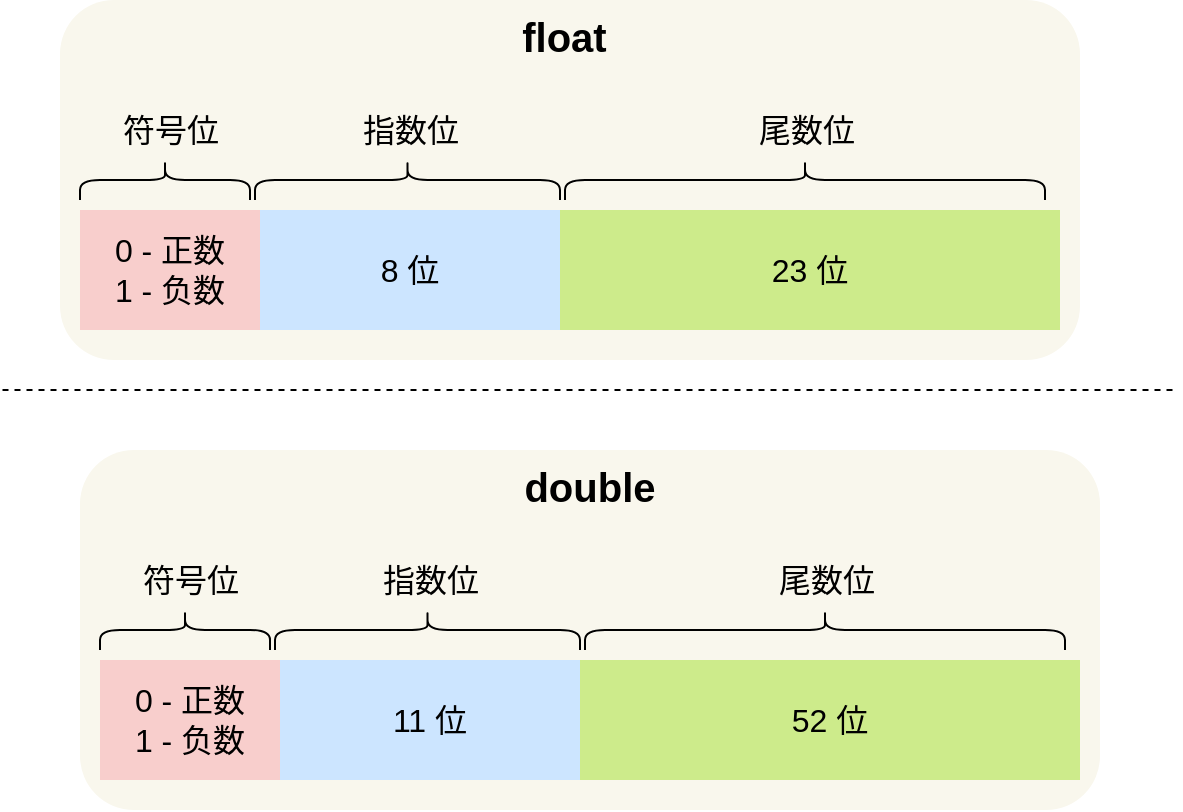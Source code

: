 <mxfile version="13.10.6" type="github">
  <diagram id="jOrecIeyi7dfDyRyTcjo" name="第 1 页">
    <mxGraphModel dx="1102" dy="582" grid="1" gridSize="10" guides="1" tooltips="1" connect="1" arrows="1" fold="1" page="1" pageScale="1" pageWidth="827" pageHeight="1169" math="0" shadow="0">
      <root>
        <mxCell id="0" />
        <mxCell id="1" parent="0" />
        <mxCell id="JWH3xMkIjFkR5F-2v42N-13" value="float&amp;nbsp;" style="rounded=1;whiteSpace=wrap;html=1;labelBackgroundColor=none;strokeWidth=1;fontSize=20;fillColor=#f9f7ed;strokeColor=none;verticalAlign=top;fontStyle=1" parent="1" vertex="1">
          <mxGeometry x="110" y="165" width="510" height="180" as="geometry" />
        </mxCell>
        <mxCell id="JWH3xMkIjFkR5F-2v42N-1" value="0 - 正数&lt;br style=&quot;font-size: 16px;&quot;&gt;1 - 负数" style="rounded=0;whiteSpace=wrap;html=1;fontSize=16;fillColor=#f8cecc;strokeColor=none;" parent="1" vertex="1">
          <mxGeometry x="120" y="270" width="90" height="60" as="geometry" />
        </mxCell>
        <mxCell id="JWH3xMkIjFkR5F-2v42N-2" value="8 位" style="rounded=0;whiteSpace=wrap;html=1;fontSize=16;fillColor=#cce5ff;strokeColor=none;" parent="1" vertex="1">
          <mxGeometry x="210" y="270" width="150" height="60" as="geometry" />
        </mxCell>
        <mxCell id="JWH3xMkIjFkR5F-2v42N-3" value="符号位" style="text;html=1;align=center;verticalAlign=middle;resizable=0;points=[];autosize=1;fontSize=16;" parent="1" vertex="1">
          <mxGeometry x="135" y="220" width="60" height="20" as="geometry" />
        </mxCell>
        <mxCell id="JWH3xMkIjFkR5F-2v42N-4" value="" style="shape=curlyBracket;whiteSpace=wrap;html=1;rounded=1;fontSize=16;rotation=90;" parent="1" vertex="1">
          <mxGeometry x="152.5" y="212.5" width="20" height="85" as="geometry" />
        </mxCell>
        <mxCell id="JWH3xMkIjFkR5F-2v42N-6" value="23 位" style="rounded=0;whiteSpace=wrap;html=1;fontSize=16;fillColor=#cdeb8b;strokeColor=none;" parent="1" vertex="1">
          <mxGeometry x="360" y="270" width="250" height="60" as="geometry" />
        </mxCell>
        <mxCell id="JWH3xMkIjFkR5F-2v42N-7" value="指数位" style="text;html=1;align=center;verticalAlign=middle;resizable=0;points=[];autosize=1;fontSize=16;" parent="1" vertex="1">
          <mxGeometry x="255" y="220" width="60" height="20" as="geometry" />
        </mxCell>
        <mxCell id="JWH3xMkIjFkR5F-2v42N-8" value="" style="shape=curlyBracket;whiteSpace=wrap;html=1;rounded=1;fontSize=16;rotation=90;" parent="1" vertex="1">
          <mxGeometry x="273.75" y="178.75" width="20" height="152.5" as="geometry" />
        </mxCell>
        <mxCell id="JWH3xMkIjFkR5F-2v42N-9" value="尾数位" style="text;html=1;align=center;verticalAlign=middle;resizable=0;points=[];autosize=1;fontSize=16;" parent="1" vertex="1">
          <mxGeometry x="452.5" y="220" width="60" height="20" as="geometry" />
        </mxCell>
        <mxCell id="JWH3xMkIjFkR5F-2v42N-10" value="" style="shape=curlyBracket;whiteSpace=wrap;html=1;rounded=1;fontSize=16;rotation=90;" parent="1" vertex="1">
          <mxGeometry x="472.5" y="135" width="20" height="240" as="geometry" />
        </mxCell>
        <mxCell id="7nrUOBvX0Mu3x5XUfRwF-1" value="double" style="rounded=1;whiteSpace=wrap;html=1;labelBackgroundColor=none;strokeWidth=1;fontSize=20;fillColor=#f9f7ed;strokeColor=none;verticalAlign=top;fontStyle=1" vertex="1" parent="1">
          <mxGeometry x="120" y="390" width="510" height="180" as="geometry" />
        </mxCell>
        <mxCell id="7nrUOBvX0Mu3x5XUfRwF-2" value="0 - 正数&lt;br style=&quot;font-size: 16px;&quot;&gt;1 - 负数" style="rounded=0;whiteSpace=wrap;html=1;fontSize=16;fillColor=#f8cecc;strokeColor=none;" vertex="1" parent="1">
          <mxGeometry x="130" y="495" width="90" height="60" as="geometry" />
        </mxCell>
        <mxCell id="7nrUOBvX0Mu3x5XUfRwF-3" value="11 位" style="rounded=0;whiteSpace=wrap;html=1;fontSize=16;fillColor=#cce5ff;strokeColor=none;" vertex="1" parent="1">
          <mxGeometry x="220" y="495" width="150" height="60" as="geometry" />
        </mxCell>
        <mxCell id="7nrUOBvX0Mu3x5XUfRwF-4" value="符号位" style="text;html=1;align=center;verticalAlign=middle;resizable=0;points=[];autosize=1;fontSize=16;" vertex="1" parent="1">
          <mxGeometry x="145" y="445" width="60" height="20" as="geometry" />
        </mxCell>
        <mxCell id="7nrUOBvX0Mu3x5XUfRwF-5" value="" style="shape=curlyBracket;whiteSpace=wrap;html=1;rounded=1;fontSize=16;rotation=90;" vertex="1" parent="1">
          <mxGeometry x="162.5" y="437.5" width="20" height="85" as="geometry" />
        </mxCell>
        <mxCell id="7nrUOBvX0Mu3x5XUfRwF-6" value="52 位" style="rounded=0;whiteSpace=wrap;html=1;fontSize=16;fillColor=#cdeb8b;strokeColor=none;" vertex="1" parent="1">
          <mxGeometry x="370" y="495" width="250" height="60" as="geometry" />
        </mxCell>
        <mxCell id="7nrUOBvX0Mu3x5XUfRwF-7" value="指数位" style="text;html=1;align=center;verticalAlign=middle;resizable=0;points=[];autosize=1;fontSize=16;" vertex="1" parent="1">
          <mxGeometry x="265" y="445" width="60" height="20" as="geometry" />
        </mxCell>
        <mxCell id="7nrUOBvX0Mu3x5XUfRwF-8" value="" style="shape=curlyBracket;whiteSpace=wrap;html=1;rounded=1;fontSize=16;rotation=90;" vertex="1" parent="1">
          <mxGeometry x="283.75" y="403.75" width="20" height="152.5" as="geometry" />
        </mxCell>
        <mxCell id="7nrUOBvX0Mu3x5XUfRwF-9" value="尾数位" style="text;html=1;align=center;verticalAlign=middle;resizable=0;points=[];autosize=1;fontSize=16;" vertex="1" parent="1">
          <mxGeometry x="462.5" y="445" width="60" height="20" as="geometry" />
        </mxCell>
        <mxCell id="7nrUOBvX0Mu3x5XUfRwF-10" value="" style="shape=curlyBracket;whiteSpace=wrap;html=1;rounded=1;fontSize=16;rotation=90;" vertex="1" parent="1">
          <mxGeometry x="482.5" y="360" width="20" height="240" as="geometry" />
        </mxCell>
        <mxCell id="7nrUOBvX0Mu3x5XUfRwF-11" value="" style="endArrow=none;html=1;fontSize=18;fontColor=#FF0000;dashed=1;" edge="1" parent="1">
          <mxGeometry width="50" height="50" relative="1" as="geometry">
            <mxPoint x="81.25" y="360" as="sourcePoint" />
            <mxPoint x="668.75" y="360" as="targetPoint" />
          </mxGeometry>
        </mxCell>
      </root>
    </mxGraphModel>
  </diagram>
</mxfile>

